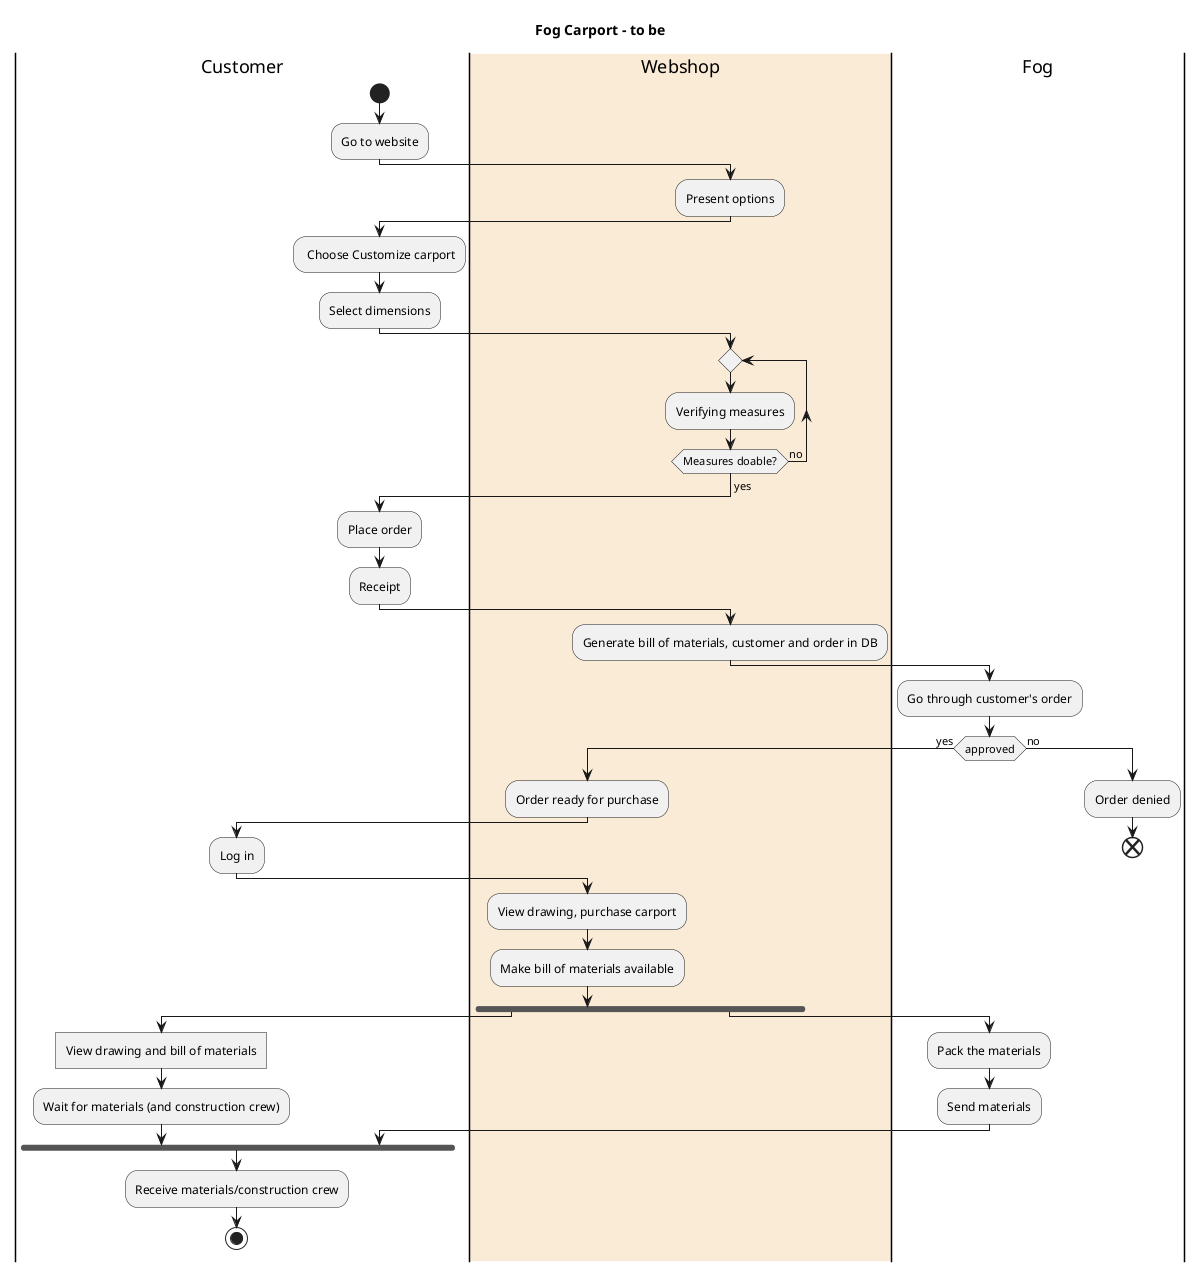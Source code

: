 @startuml
Title Fog Carport - to be
|Customer|
start
:Go to website;
|#AntiqueWhite|Webshop|
:Present options;
|Customer|
: Choose Customize carport;
:Select dimensions;
|Webshop|
repeat
:Verifying measures;
repeat while (Measures doable?) is (no)
->yes;
|Customer|
:Place order;
:Receipt;
|Webshop|
:Generate bill of materials, customer and order in DB;
|Fog|
:Go through customer's order;
if (approved) then
->yes;
|Webshop|
:Order ready for purchase;
|Customer|
:Log in;
|Webshop|
:View drawing, purchase carport;
:Make bill of materials available;
fork
|Customer|
:View drawing and bill of materials]
:Wait for materials (and construction crew);
fork again
|Fog|
:Pack the materials;
:Send materials;
|Customer|
end fork
:Receive materials/construction crew;
stop
else
->no;
|Fog|
:Order denied;
end
@endum